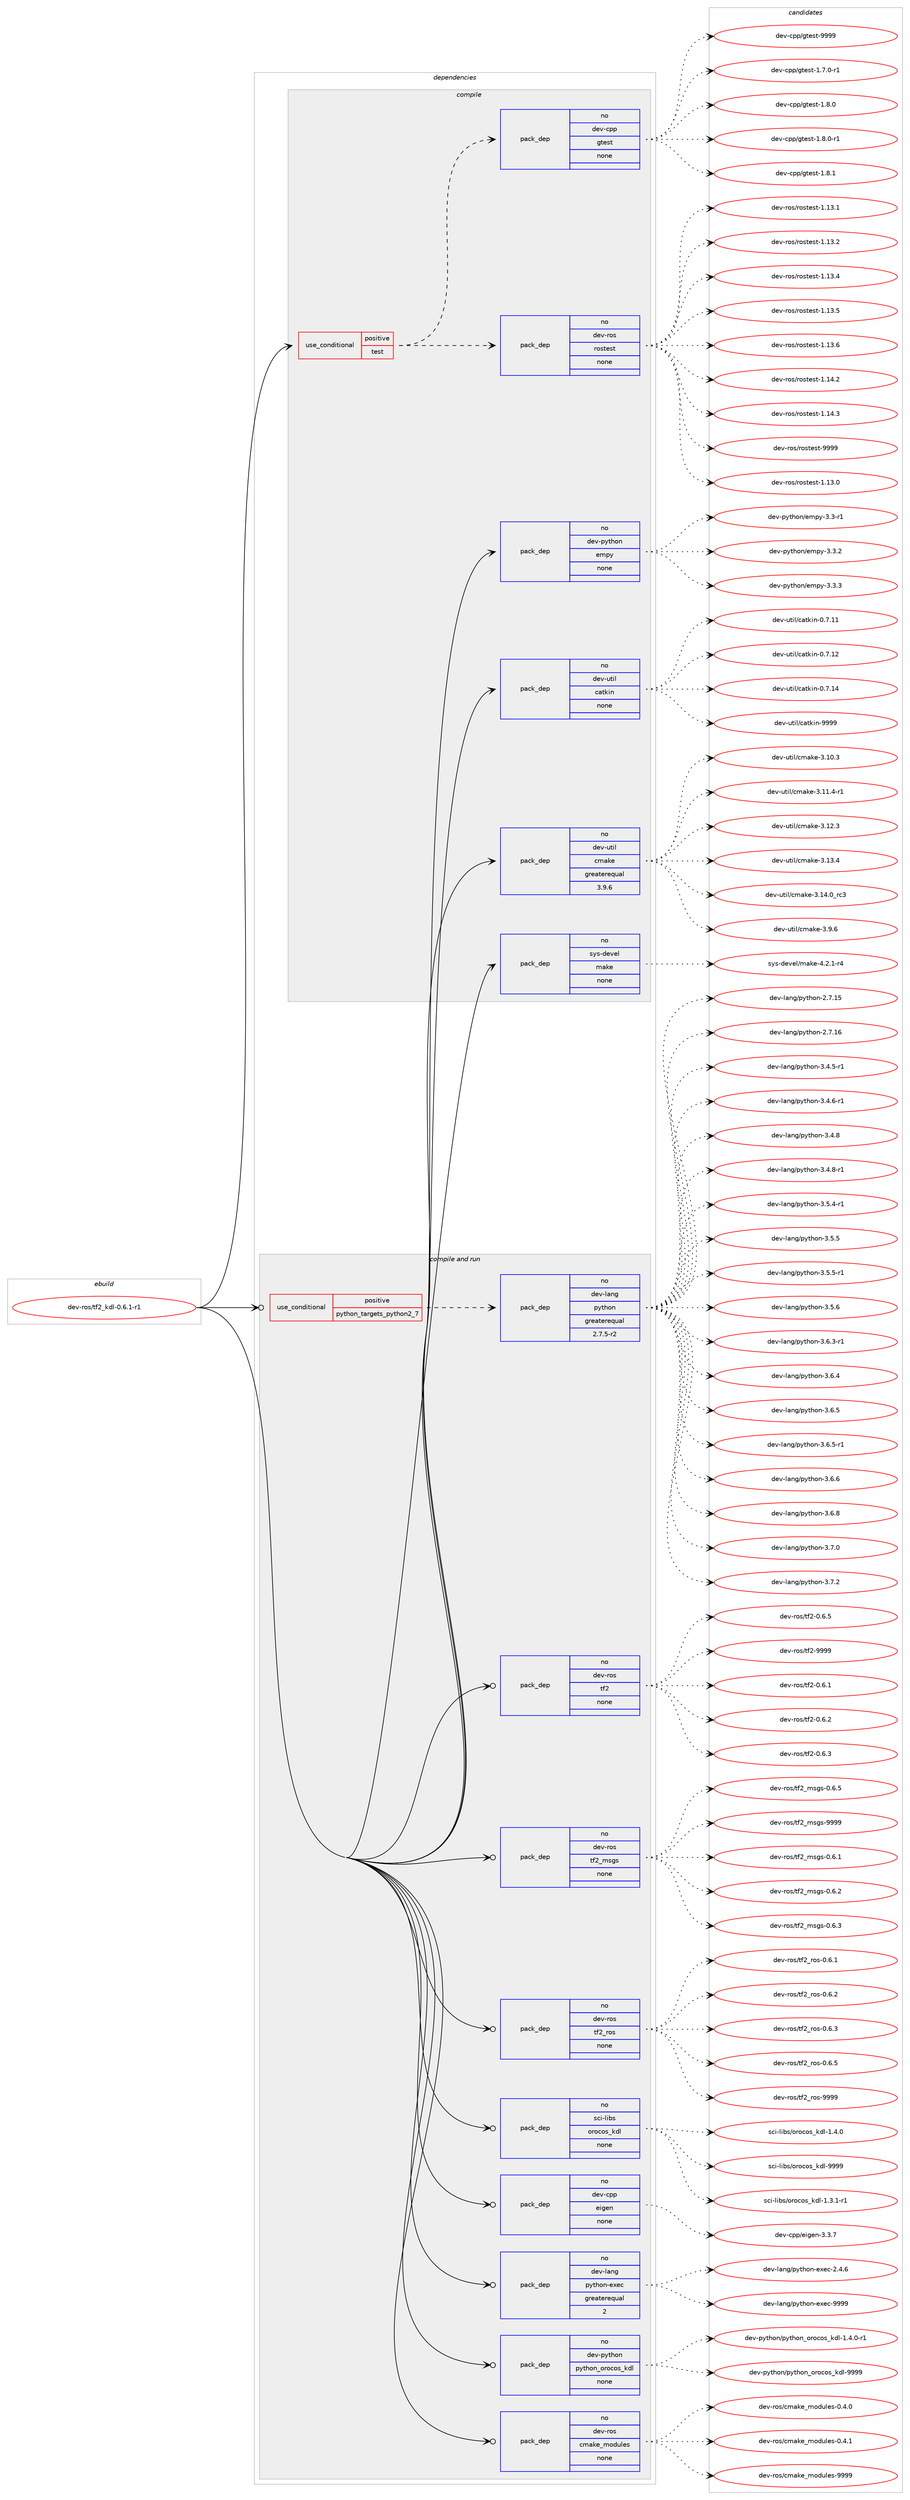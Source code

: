 digraph prolog {

# *************
# Graph options
# *************

newrank=true;
concentrate=true;
compound=true;
graph [rankdir=LR,fontname=Helvetica,fontsize=10,ranksep=1.5];#, ranksep=2.5, nodesep=0.2];
edge  [arrowhead=vee];
node  [fontname=Helvetica,fontsize=10];

# **********
# The ebuild
# **********

subgraph cluster_leftcol {
color=gray;
rank=same;
label=<<i>ebuild</i>>;
id [label="dev-ros/tf2_kdl-0.6.1-r1", color=red, width=4, href="../dev-ros/tf2_kdl-0.6.1-r1.svg"];
}

# ****************
# The dependencies
# ****************

subgraph cluster_midcol {
color=gray;
label=<<i>dependencies</i>>;
subgraph cluster_compile {
fillcolor="#eeeeee";
style=filled;
label=<<i>compile</i>>;
subgraph cond391541 {
dependency1475285 [label=<<TABLE BORDER="0" CELLBORDER="1" CELLSPACING="0" CELLPADDING="4"><TR><TD ROWSPAN="3" CELLPADDING="10">use_conditional</TD></TR><TR><TD>positive</TD></TR><TR><TD>test</TD></TR></TABLE>>, shape=none, color=red];
subgraph pack1060354 {
dependency1475286 [label=<<TABLE BORDER="0" CELLBORDER="1" CELLSPACING="0" CELLPADDING="4" WIDTH="220"><TR><TD ROWSPAN="6" CELLPADDING="30">pack_dep</TD></TR><TR><TD WIDTH="110">no</TD></TR><TR><TD>dev-ros</TD></TR><TR><TD>rostest</TD></TR><TR><TD>none</TD></TR><TR><TD></TD></TR></TABLE>>, shape=none, color=blue];
}
dependency1475285:e -> dependency1475286:w [weight=20,style="dashed",arrowhead="vee"];
subgraph pack1060355 {
dependency1475287 [label=<<TABLE BORDER="0" CELLBORDER="1" CELLSPACING="0" CELLPADDING="4" WIDTH="220"><TR><TD ROWSPAN="6" CELLPADDING="30">pack_dep</TD></TR><TR><TD WIDTH="110">no</TD></TR><TR><TD>dev-cpp</TD></TR><TR><TD>gtest</TD></TR><TR><TD>none</TD></TR><TR><TD></TD></TR></TABLE>>, shape=none, color=blue];
}
dependency1475285:e -> dependency1475287:w [weight=20,style="dashed",arrowhead="vee"];
}
id:e -> dependency1475285:w [weight=20,style="solid",arrowhead="vee"];
subgraph pack1060356 {
dependency1475288 [label=<<TABLE BORDER="0" CELLBORDER="1" CELLSPACING="0" CELLPADDING="4" WIDTH="220"><TR><TD ROWSPAN="6" CELLPADDING="30">pack_dep</TD></TR><TR><TD WIDTH="110">no</TD></TR><TR><TD>dev-python</TD></TR><TR><TD>empy</TD></TR><TR><TD>none</TD></TR><TR><TD></TD></TR></TABLE>>, shape=none, color=blue];
}
id:e -> dependency1475288:w [weight=20,style="solid",arrowhead="vee"];
subgraph pack1060357 {
dependency1475289 [label=<<TABLE BORDER="0" CELLBORDER="1" CELLSPACING="0" CELLPADDING="4" WIDTH="220"><TR><TD ROWSPAN="6" CELLPADDING="30">pack_dep</TD></TR><TR><TD WIDTH="110">no</TD></TR><TR><TD>dev-util</TD></TR><TR><TD>catkin</TD></TR><TR><TD>none</TD></TR><TR><TD></TD></TR></TABLE>>, shape=none, color=blue];
}
id:e -> dependency1475289:w [weight=20,style="solid",arrowhead="vee"];
subgraph pack1060358 {
dependency1475290 [label=<<TABLE BORDER="0" CELLBORDER="1" CELLSPACING="0" CELLPADDING="4" WIDTH="220"><TR><TD ROWSPAN="6" CELLPADDING="30">pack_dep</TD></TR><TR><TD WIDTH="110">no</TD></TR><TR><TD>dev-util</TD></TR><TR><TD>cmake</TD></TR><TR><TD>greaterequal</TD></TR><TR><TD>3.9.6</TD></TR></TABLE>>, shape=none, color=blue];
}
id:e -> dependency1475290:w [weight=20,style="solid",arrowhead="vee"];
subgraph pack1060359 {
dependency1475291 [label=<<TABLE BORDER="0" CELLBORDER="1" CELLSPACING="0" CELLPADDING="4" WIDTH="220"><TR><TD ROWSPAN="6" CELLPADDING="30">pack_dep</TD></TR><TR><TD WIDTH="110">no</TD></TR><TR><TD>sys-devel</TD></TR><TR><TD>make</TD></TR><TR><TD>none</TD></TR><TR><TD></TD></TR></TABLE>>, shape=none, color=blue];
}
id:e -> dependency1475291:w [weight=20,style="solid",arrowhead="vee"];
}
subgraph cluster_compileandrun {
fillcolor="#eeeeee";
style=filled;
label=<<i>compile and run</i>>;
subgraph cond391542 {
dependency1475292 [label=<<TABLE BORDER="0" CELLBORDER="1" CELLSPACING="0" CELLPADDING="4"><TR><TD ROWSPAN="3" CELLPADDING="10">use_conditional</TD></TR><TR><TD>positive</TD></TR><TR><TD>python_targets_python2_7</TD></TR></TABLE>>, shape=none, color=red];
subgraph pack1060360 {
dependency1475293 [label=<<TABLE BORDER="0" CELLBORDER="1" CELLSPACING="0" CELLPADDING="4" WIDTH="220"><TR><TD ROWSPAN="6" CELLPADDING="30">pack_dep</TD></TR><TR><TD WIDTH="110">no</TD></TR><TR><TD>dev-lang</TD></TR><TR><TD>python</TD></TR><TR><TD>greaterequal</TD></TR><TR><TD>2.7.5-r2</TD></TR></TABLE>>, shape=none, color=blue];
}
dependency1475292:e -> dependency1475293:w [weight=20,style="dashed",arrowhead="vee"];
}
id:e -> dependency1475292:w [weight=20,style="solid",arrowhead="odotvee"];
subgraph pack1060361 {
dependency1475294 [label=<<TABLE BORDER="0" CELLBORDER="1" CELLSPACING="0" CELLPADDING="4" WIDTH="220"><TR><TD ROWSPAN="6" CELLPADDING="30">pack_dep</TD></TR><TR><TD WIDTH="110">no</TD></TR><TR><TD>dev-cpp</TD></TR><TR><TD>eigen</TD></TR><TR><TD>none</TD></TR><TR><TD></TD></TR></TABLE>>, shape=none, color=blue];
}
id:e -> dependency1475294:w [weight=20,style="solid",arrowhead="odotvee"];
subgraph pack1060362 {
dependency1475295 [label=<<TABLE BORDER="0" CELLBORDER="1" CELLSPACING="0" CELLPADDING="4" WIDTH="220"><TR><TD ROWSPAN="6" CELLPADDING="30">pack_dep</TD></TR><TR><TD WIDTH="110">no</TD></TR><TR><TD>dev-lang</TD></TR><TR><TD>python-exec</TD></TR><TR><TD>greaterequal</TD></TR><TR><TD>2</TD></TR></TABLE>>, shape=none, color=blue];
}
id:e -> dependency1475295:w [weight=20,style="solid",arrowhead="odotvee"];
subgraph pack1060363 {
dependency1475296 [label=<<TABLE BORDER="0" CELLBORDER="1" CELLSPACING="0" CELLPADDING="4" WIDTH="220"><TR><TD ROWSPAN="6" CELLPADDING="30">pack_dep</TD></TR><TR><TD WIDTH="110">no</TD></TR><TR><TD>dev-python</TD></TR><TR><TD>python_orocos_kdl</TD></TR><TR><TD>none</TD></TR><TR><TD></TD></TR></TABLE>>, shape=none, color=blue];
}
id:e -> dependency1475296:w [weight=20,style="solid",arrowhead="odotvee"];
subgraph pack1060364 {
dependency1475297 [label=<<TABLE BORDER="0" CELLBORDER="1" CELLSPACING="0" CELLPADDING="4" WIDTH="220"><TR><TD ROWSPAN="6" CELLPADDING="30">pack_dep</TD></TR><TR><TD WIDTH="110">no</TD></TR><TR><TD>dev-ros</TD></TR><TR><TD>cmake_modules</TD></TR><TR><TD>none</TD></TR><TR><TD></TD></TR></TABLE>>, shape=none, color=blue];
}
id:e -> dependency1475297:w [weight=20,style="solid",arrowhead="odotvee"];
subgraph pack1060365 {
dependency1475298 [label=<<TABLE BORDER="0" CELLBORDER="1" CELLSPACING="0" CELLPADDING="4" WIDTH="220"><TR><TD ROWSPAN="6" CELLPADDING="30">pack_dep</TD></TR><TR><TD WIDTH="110">no</TD></TR><TR><TD>dev-ros</TD></TR><TR><TD>tf2</TD></TR><TR><TD>none</TD></TR><TR><TD></TD></TR></TABLE>>, shape=none, color=blue];
}
id:e -> dependency1475298:w [weight=20,style="solid",arrowhead="odotvee"];
subgraph pack1060366 {
dependency1475299 [label=<<TABLE BORDER="0" CELLBORDER="1" CELLSPACING="0" CELLPADDING="4" WIDTH="220"><TR><TD ROWSPAN="6" CELLPADDING="30">pack_dep</TD></TR><TR><TD WIDTH="110">no</TD></TR><TR><TD>dev-ros</TD></TR><TR><TD>tf2_msgs</TD></TR><TR><TD>none</TD></TR><TR><TD></TD></TR></TABLE>>, shape=none, color=blue];
}
id:e -> dependency1475299:w [weight=20,style="solid",arrowhead="odotvee"];
subgraph pack1060367 {
dependency1475300 [label=<<TABLE BORDER="0" CELLBORDER="1" CELLSPACING="0" CELLPADDING="4" WIDTH="220"><TR><TD ROWSPAN="6" CELLPADDING="30">pack_dep</TD></TR><TR><TD WIDTH="110">no</TD></TR><TR><TD>dev-ros</TD></TR><TR><TD>tf2_ros</TD></TR><TR><TD>none</TD></TR><TR><TD></TD></TR></TABLE>>, shape=none, color=blue];
}
id:e -> dependency1475300:w [weight=20,style="solid",arrowhead="odotvee"];
subgraph pack1060368 {
dependency1475301 [label=<<TABLE BORDER="0" CELLBORDER="1" CELLSPACING="0" CELLPADDING="4" WIDTH="220"><TR><TD ROWSPAN="6" CELLPADDING="30">pack_dep</TD></TR><TR><TD WIDTH="110">no</TD></TR><TR><TD>sci-libs</TD></TR><TR><TD>orocos_kdl</TD></TR><TR><TD>none</TD></TR><TR><TD></TD></TR></TABLE>>, shape=none, color=blue];
}
id:e -> dependency1475301:w [weight=20,style="solid",arrowhead="odotvee"];
}
subgraph cluster_run {
fillcolor="#eeeeee";
style=filled;
label=<<i>run</i>>;
}
}

# **************
# The candidates
# **************

subgraph cluster_choices {
rank=same;
color=gray;
label=<<i>candidates</i>>;

subgraph choice1060354 {
color=black;
nodesep=1;
choice100101118451141111154711411111511610111511645494649514648 [label="dev-ros/rostest-1.13.0", color=red, width=4,href="../dev-ros/rostest-1.13.0.svg"];
choice100101118451141111154711411111511610111511645494649514649 [label="dev-ros/rostest-1.13.1", color=red, width=4,href="../dev-ros/rostest-1.13.1.svg"];
choice100101118451141111154711411111511610111511645494649514650 [label="dev-ros/rostest-1.13.2", color=red, width=4,href="../dev-ros/rostest-1.13.2.svg"];
choice100101118451141111154711411111511610111511645494649514652 [label="dev-ros/rostest-1.13.4", color=red, width=4,href="../dev-ros/rostest-1.13.4.svg"];
choice100101118451141111154711411111511610111511645494649514653 [label="dev-ros/rostest-1.13.5", color=red, width=4,href="../dev-ros/rostest-1.13.5.svg"];
choice100101118451141111154711411111511610111511645494649514654 [label="dev-ros/rostest-1.13.6", color=red, width=4,href="../dev-ros/rostest-1.13.6.svg"];
choice100101118451141111154711411111511610111511645494649524650 [label="dev-ros/rostest-1.14.2", color=red, width=4,href="../dev-ros/rostest-1.14.2.svg"];
choice100101118451141111154711411111511610111511645494649524651 [label="dev-ros/rostest-1.14.3", color=red, width=4,href="../dev-ros/rostest-1.14.3.svg"];
choice10010111845114111115471141111151161011151164557575757 [label="dev-ros/rostest-9999", color=red, width=4,href="../dev-ros/rostest-9999.svg"];
dependency1475286:e -> choice100101118451141111154711411111511610111511645494649514648:w [style=dotted,weight="100"];
dependency1475286:e -> choice100101118451141111154711411111511610111511645494649514649:w [style=dotted,weight="100"];
dependency1475286:e -> choice100101118451141111154711411111511610111511645494649514650:w [style=dotted,weight="100"];
dependency1475286:e -> choice100101118451141111154711411111511610111511645494649514652:w [style=dotted,weight="100"];
dependency1475286:e -> choice100101118451141111154711411111511610111511645494649514653:w [style=dotted,weight="100"];
dependency1475286:e -> choice100101118451141111154711411111511610111511645494649514654:w [style=dotted,weight="100"];
dependency1475286:e -> choice100101118451141111154711411111511610111511645494649524650:w [style=dotted,weight="100"];
dependency1475286:e -> choice100101118451141111154711411111511610111511645494649524651:w [style=dotted,weight="100"];
dependency1475286:e -> choice10010111845114111115471141111151161011151164557575757:w [style=dotted,weight="100"];
}
subgraph choice1060355 {
color=black;
nodesep=1;
choice1001011184599112112471031161011151164549465546484511449 [label="dev-cpp/gtest-1.7.0-r1", color=red, width=4,href="../dev-cpp/gtest-1.7.0-r1.svg"];
choice100101118459911211247103116101115116454946564648 [label="dev-cpp/gtest-1.8.0", color=red, width=4,href="../dev-cpp/gtest-1.8.0.svg"];
choice1001011184599112112471031161011151164549465646484511449 [label="dev-cpp/gtest-1.8.0-r1", color=red, width=4,href="../dev-cpp/gtest-1.8.0-r1.svg"];
choice100101118459911211247103116101115116454946564649 [label="dev-cpp/gtest-1.8.1", color=red, width=4,href="../dev-cpp/gtest-1.8.1.svg"];
choice1001011184599112112471031161011151164557575757 [label="dev-cpp/gtest-9999", color=red, width=4,href="../dev-cpp/gtest-9999.svg"];
dependency1475287:e -> choice1001011184599112112471031161011151164549465546484511449:w [style=dotted,weight="100"];
dependency1475287:e -> choice100101118459911211247103116101115116454946564648:w [style=dotted,weight="100"];
dependency1475287:e -> choice1001011184599112112471031161011151164549465646484511449:w [style=dotted,weight="100"];
dependency1475287:e -> choice100101118459911211247103116101115116454946564649:w [style=dotted,weight="100"];
dependency1475287:e -> choice1001011184599112112471031161011151164557575757:w [style=dotted,weight="100"];
}
subgraph choice1060356 {
color=black;
nodesep=1;
choice1001011184511212111610411111047101109112121455146514511449 [label="dev-python/empy-3.3-r1", color=red, width=4,href="../dev-python/empy-3.3-r1.svg"];
choice1001011184511212111610411111047101109112121455146514650 [label="dev-python/empy-3.3.2", color=red, width=4,href="../dev-python/empy-3.3.2.svg"];
choice1001011184511212111610411111047101109112121455146514651 [label="dev-python/empy-3.3.3", color=red, width=4,href="../dev-python/empy-3.3.3.svg"];
dependency1475288:e -> choice1001011184511212111610411111047101109112121455146514511449:w [style=dotted,weight="100"];
dependency1475288:e -> choice1001011184511212111610411111047101109112121455146514650:w [style=dotted,weight="100"];
dependency1475288:e -> choice1001011184511212111610411111047101109112121455146514651:w [style=dotted,weight="100"];
}
subgraph choice1060357 {
color=black;
nodesep=1;
choice1001011184511711610510847999711610710511045484655464949 [label="dev-util/catkin-0.7.11", color=red, width=4,href="../dev-util/catkin-0.7.11.svg"];
choice1001011184511711610510847999711610710511045484655464950 [label="dev-util/catkin-0.7.12", color=red, width=4,href="../dev-util/catkin-0.7.12.svg"];
choice1001011184511711610510847999711610710511045484655464952 [label="dev-util/catkin-0.7.14", color=red, width=4,href="../dev-util/catkin-0.7.14.svg"];
choice100101118451171161051084799971161071051104557575757 [label="dev-util/catkin-9999", color=red, width=4,href="../dev-util/catkin-9999.svg"];
dependency1475289:e -> choice1001011184511711610510847999711610710511045484655464949:w [style=dotted,weight="100"];
dependency1475289:e -> choice1001011184511711610510847999711610710511045484655464950:w [style=dotted,weight="100"];
dependency1475289:e -> choice1001011184511711610510847999711610710511045484655464952:w [style=dotted,weight="100"];
dependency1475289:e -> choice100101118451171161051084799971161071051104557575757:w [style=dotted,weight="100"];
}
subgraph choice1060358 {
color=black;
nodesep=1;
choice1001011184511711610510847991099710710145514649484651 [label="dev-util/cmake-3.10.3", color=red, width=4,href="../dev-util/cmake-3.10.3.svg"];
choice10010111845117116105108479910997107101455146494946524511449 [label="dev-util/cmake-3.11.4-r1", color=red, width=4,href="../dev-util/cmake-3.11.4-r1.svg"];
choice1001011184511711610510847991099710710145514649504651 [label="dev-util/cmake-3.12.3", color=red, width=4,href="../dev-util/cmake-3.12.3.svg"];
choice1001011184511711610510847991099710710145514649514652 [label="dev-util/cmake-3.13.4", color=red, width=4,href="../dev-util/cmake-3.13.4.svg"];
choice1001011184511711610510847991099710710145514649524648951149951 [label="dev-util/cmake-3.14.0_rc3", color=red, width=4,href="../dev-util/cmake-3.14.0_rc3.svg"];
choice10010111845117116105108479910997107101455146574654 [label="dev-util/cmake-3.9.6", color=red, width=4,href="../dev-util/cmake-3.9.6.svg"];
dependency1475290:e -> choice1001011184511711610510847991099710710145514649484651:w [style=dotted,weight="100"];
dependency1475290:e -> choice10010111845117116105108479910997107101455146494946524511449:w [style=dotted,weight="100"];
dependency1475290:e -> choice1001011184511711610510847991099710710145514649504651:w [style=dotted,weight="100"];
dependency1475290:e -> choice1001011184511711610510847991099710710145514649514652:w [style=dotted,weight="100"];
dependency1475290:e -> choice1001011184511711610510847991099710710145514649524648951149951:w [style=dotted,weight="100"];
dependency1475290:e -> choice10010111845117116105108479910997107101455146574654:w [style=dotted,weight="100"];
}
subgraph choice1060359 {
color=black;
nodesep=1;
choice1151211154510010111810110847109971071014552465046494511452 [label="sys-devel/make-4.2.1-r4", color=red, width=4,href="../sys-devel/make-4.2.1-r4.svg"];
dependency1475291:e -> choice1151211154510010111810110847109971071014552465046494511452:w [style=dotted,weight="100"];
}
subgraph choice1060360 {
color=black;
nodesep=1;
choice10010111845108971101034711212111610411111045504655464953 [label="dev-lang/python-2.7.15", color=red, width=4,href="../dev-lang/python-2.7.15.svg"];
choice10010111845108971101034711212111610411111045504655464954 [label="dev-lang/python-2.7.16", color=red, width=4,href="../dev-lang/python-2.7.16.svg"];
choice1001011184510897110103471121211161041111104551465246534511449 [label="dev-lang/python-3.4.5-r1", color=red, width=4,href="../dev-lang/python-3.4.5-r1.svg"];
choice1001011184510897110103471121211161041111104551465246544511449 [label="dev-lang/python-3.4.6-r1", color=red, width=4,href="../dev-lang/python-3.4.6-r1.svg"];
choice100101118451089711010347112121116104111110455146524656 [label="dev-lang/python-3.4.8", color=red, width=4,href="../dev-lang/python-3.4.8.svg"];
choice1001011184510897110103471121211161041111104551465246564511449 [label="dev-lang/python-3.4.8-r1", color=red, width=4,href="../dev-lang/python-3.4.8-r1.svg"];
choice1001011184510897110103471121211161041111104551465346524511449 [label="dev-lang/python-3.5.4-r1", color=red, width=4,href="../dev-lang/python-3.5.4-r1.svg"];
choice100101118451089711010347112121116104111110455146534653 [label="dev-lang/python-3.5.5", color=red, width=4,href="../dev-lang/python-3.5.5.svg"];
choice1001011184510897110103471121211161041111104551465346534511449 [label="dev-lang/python-3.5.5-r1", color=red, width=4,href="../dev-lang/python-3.5.5-r1.svg"];
choice100101118451089711010347112121116104111110455146534654 [label="dev-lang/python-3.5.6", color=red, width=4,href="../dev-lang/python-3.5.6.svg"];
choice1001011184510897110103471121211161041111104551465446514511449 [label="dev-lang/python-3.6.3-r1", color=red, width=4,href="../dev-lang/python-3.6.3-r1.svg"];
choice100101118451089711010347112121116104111110455146544652 [label="dev-lang/python-3.6.4", color=red, width=4,href="../dev-lang/python-3.6.4.svg"];
choice100101118451089711010347112121116104111110455146544653 [label="dev-lang/python-3.6.5", color=red, width=4,href="../dev-lang/python-3.6.5.svg"];
choice1001011184510897110103471121211161041111104551465446534511449 [label="dev-lang/python-3.6.5-r1", color=red, width=4,href="../dev-lang/python-3.6.5-r1.svg"];
choice100101118451089711010347112121116104111110455146544654 [label="dev-lang/python-3.6.6", color=red, width=4,href="../dev-lang/python-3.6.6.svg"];
choice100101118451089711010347112121116104111110455146544656 [label="dev-lang/python-3.6.8", color=red, width=4,href="../dev-lang/python-3.6.8.svg"];
choice100101118451089711010347112121116104111110455146554648 [label="dev-lang/python-3.7.0", color=red, width=4,href="../dev-lang/python-3.7.0.svg"];
choice100101118451089711010347112121116104111110455146554650 [label="dev-lang/python-3.7.2", color=red, width=4,href="../dev-lang/python-3.7.2.svg"];
dependency1475293:e -> choice10010111845108971101034711212111610411111045504655464953:w [style=dotted,weight="100"];
dependency1475293:e -> choice10010111845108971101034711212111610411111045504655464954:w [style=dotted,weight="100"];
dependency1475293:e -> choice1001011184510897110103471121211161041111104551465246534511449:w [style=dotted,weight="100"];
dependency1475293:e -> choice1001011184510897110103471121211161041111104551465246544511449:w [style=dotted,weight="100"];
dependency1475293:e -> choice100101118451089711010347112121116104111110455146524656:w [style=dotted,weight="100"];
dependency1475293:e -> choice1001011184510897110103471121211161041111104551465246564511449:w [style=dotted,weight="100"];
dependency1475293:e -> choice1001011184510897110103471121211161041111104551465346524511449:w [style=dotted,weight="100"];
dependency1475293:e -> choice100101118451089711010347112121116104111110455146534653:w [style=dotted,weight="100"];
dependency1475293:e -> choice1001011184510897110103471121211161041111104551465346534511449:w [style=dotted,weight="100"];
dependency1475293:e -> choice100101118451089711010347112121116104111110455146534654:w [style=dotted,weight="100"];
dependency1475293:e -> choice1001011184510897110103471121211161041111104551465446514511449:w [style=dotted,weight="100"];
dependency1475293:e -> choice100101118451089711010347112121116104111110455146544652:w [style=dotted,weight="100"];
dependency1475293:e -> choice100101118451089711010347112121116104111110455146544653:w [style=dotted,weight="100"];
dependency1475293:e -> choice1001011184510897110103471121211161041111104551465446534511449:w [style=dotted,weight="100"];
dependency1475293:e -> choice100101118451089711010347112121116104111110455146544654:w [style=dotted,weight="100"];
dependency1475293:e -> choice100101118451089711010347112121116104111110455146544656:w [style=dotted,weight="100"];
dependency1475293:e -> choice100101118451089711010347112121116104111110455146554648:w [style=dotted,weight="100"];
dependency1475293:e -> choice100101118451089711010347112121116104111110455146554650:w [style=dotted,weight="100"];
}
subgraph choice1060361 {
color=black;
nodesep=1;
choice100101118459911211247101105103101110455146514655 [label="dev-cpp/eigen-3.3.7", color=red, width=4,href="../dev-cpp/eigen-3.3.7.svg"];
dependency1475294:e -> choice100101118459911211247101105103101110455146514655:w [style=dotted,weight="100"];
}
subgraph choice1060362 {
color=black;
nodesep=1;
choice1001011184510897110103471121211161041111104510112010199455046524654 [label="dev-lang/python-exec-2.4.6", color=red, width=4,href="../dev-lang/python-exec-2.4.6.svg"];
choice10010111845108971101034711212111610411111045101120101994557575757 [label="dev-lang/python-exec-9999", color=red, width=4,href="../dev-lang/python-exec-9999.svg"];
dependency1475295:e -> choice1001011184510897110103471121211161041111104510112010199455046524654:w [style=dotted,weight="100"];
dependency1475295:e -> choice10010111845108971101034711212111610411111045101120101994557575757:w [style=dotted,weight="100"];
}
subgraph choice1060363 {
color=black;
nodesep=1;
choice10010111845112121116104111110471121211161041111109511111411199111115951071001084549465246484511449 [label="dev-python/python_orocos_kdl-1.4.0-r1", color=red, width=4,href="../dev-python/python_orocos_kdl-1.4.0-r1.svg"];
choice10010111845112121116104111110471121211161041111109511111411199111115951071001084557575757 [label="dev-python/python_orocos_kdl-9999", color=red, width=4,href="../dev-python/python_orocos_kdl-9999.svg"];
dependency1475296:e -> choice10010111845112121116104111110471121211161041111109511111411199111115951071001084549465246484511449:w [style=dotted,weight="100"];
dependency1475296:e -> choice10010111845112121116104111110471121211161041111109511111411199111115951071001084557575757:w [style=dotted,weight="100"];
}
subgraph choice1060364 {
color=black;
nodesep=1;
choice1001011184511411111547991099710710195109111100117108101115454846524648 [label="dev-ros/cmake_modules-0.4.0", color=red, width=4,href="../dev-ros/cmake_modules-0.4.0.svg"];
choice1001011184511411111547991099710710195109111100117108101115454846524649 [label="dev-ros/cmake_modules-0.4.1", color=red, width=4,href="../dev-ros/cmake_modules-0.4.1.svg"];
choice10010111845114111115479910997107101951091111001171081011154557575757 [label="dev-ros/cmake_modules-9999", color=red, width=4,href="../dev-ros/cmake_modules-9999.svg"];
dependency1475297:e -> choice1001011184511411111547991099710710195109111100117108101115454846524648:w [style=dotted,weight="100"];
dependency1475297:e -> choice1001011184511411111547991099710710195109111100117108101115454846524649:w [style=dotted,weight="100"];
dependency1475297:e -> choice10010111845114111115479910997107101951091111001171081011154557575757:w [style=dotted,weight="100"];
}
subgraph choice1060365 {
color=black;
nodesep=1;
choice100101118451141111154711610250454846544649 [label="dev-ros/tf2-0.6.1", color=red, width=4,href="../dev-ros/tf2-0.6.1.svg"];
choice100101118451141111154711610250454846544650 [label="dev-ros/tf2-0.6.2", color=red, width=4,href="../dev-ros/tf2-0.6.2.svg"];
choice100101118451141111154711610250454846544651 [label="dev-ros/tf2-0.6.3", color=red, width=4,href="../dev-ros/tf2-0.6.3.svg"];
choice100101118451141111154711610250454846544653 [label="dev-ros/tf2-0.6.5", color=red, width=4,href="../dev-ros/tf2-0.6.5.svg"];
choice1001011184511411111547116102504557575757 [label="dev-ros/tf2-9999", color=red, width=4,href="../dev-ros/tf2-9999.svg"];
dependency1475298:e -> choice100101118451141111154711610250454846544649:w [style=dotted,weight="100"];
dependency1475298:e -> choice100101118451141111154711610250454846544650:w [style=dotted,weight="100"];
dependency1475298:e -> choice100101118451141111154711610250454846544651:w [style=dotted,weight="100"];
dependency1475298:e -> choice100101118451141111154711610250454846544653:w [style=dotted,weight="100"];
dependency1475298:e -> choice1001011184511411111547116102504557575757:w [style=dotted,weight="100"];
}
subgraph choice1060366 {
color=black;
nodesep=1;
choice10010111845114111115471161025095109115103115454846544649 [label="dev-ros/tf2_msgs-0.6.1", color=red, width=4,href="../dev-ros/tf2_msgs-0.6.1.svg"];
choice10010111845114111115471161025095109115103115454846544650 [label="dev-ros/tf2_msgs-0.6.2", color=red, width=4,href="../dev-ros/tf2_msgs-0.6.2.svg"];
choice10010111845114111115471161025095109115103115454846544651 [label="dev-ros/tf2_msgs-0.6.3", color=red, width=4,href="../dev-ros/tf2_msgs-0.6.3.svg"];
choice10010111845114111115471161025095109115103115454846544653 [label="dev-ros/tf2_msgs-0.6.5", color=red, width=4,href="../dev-ros/tf2_msgs-0.6.5.svg"];
choice100101118451141111154711610250951091151031154557575757 [label="dev-ros/tf2_msgs-9999", color=red, width=4,href="../dev-ros/tf2_msgs-9999.svg"];
dependency1475299:e -> choice10010111845114111115471161025095109115103115454846544649:w [style=dotted,weight="100"];
dependency1475299:e -> choice10010111845114111115471161025095109115103115454846544650:w [style=dotted,weight="100"];
dependency1475299:e -> choice10010111845114111115471161025095109115103115454846544651:w [style=dotted,weight="100"];
dependency1475299:e -> choice10010111845114111115471161025095109115103115454846544653:w [style=dotted,weight="100"];
dependency1475299:e -> choice100101118451141111154711610250951091151031154557575757:w [style=dotted,weight="100"];
}
subgraph choice1060367 {
color=black;
nodesep=1;
choice10010111845114111115471161025095114111115454846544649 [label="dev-ros/tf2_ros-0.6.1", color=red, width=4,href="../dev-ros/tf2_ros-0.6.1.svg"];
choice10010111845114111115471161025095114111115454846544650 [label="dev-ros/tf2_ros-0.6.2", color=red, width=4,href="../dev-ros/tf2_ros-0.6.2.svg"];
choice10010111845114111115471161025095114111115454846544651 [label="dev-ros/tf2_ros-0.6.3", color=red, width=4,href="../dev-ros/tf2_ros-0.6.3.svg"];
choice10010111845114111115471161025095114111115454846544653 [label="dev-ros/tf2_ros-0.6.5", color=red, width=4,href="../dev-ros/tf2_ros-0.6.5.svg"];
choice100101118451141111154711610250951141111154557575757 [label="dev-ros/tf2_ros-9999", color=red, width=4,href="../dev-ros/tf2_ros-9999.svg"];
dependency1475300:e -> choice10010111845114111115471161025095114111115454846544649:w [style=dotted,weight="100"];
dependency1475300:e -> choice10010111845114111115471161025095114111115454846544650:w [style=dotted,weight="100"];
dependency1475300:e -> choice10010111845114111115471161025095114111115454846544651:w [style=dotted,weight="100"];
dependency1475300:e -> choice10010111845114111115471161025095114111115454846544653:w [style=dotted,weight="100"];
dependency1475300:e -> choice100101118451141111154711610250951141111154557575757:w [style=dotted,weight="100"];
}
subgraph choice1060368 {
color=black;
nodesep=1;
choice1159910545108105981154711111411199111115951071001084549465146494511449 [label="sci-libs/orocos_kdl-1.3.1-r1", color=red, width=4,href="../sci-libs/orocos_kdl-1.3.1-r1.svg"];
choice115991054510810598115471111141119911111595107100108454946524648 [label="sci-libs/orocos_kdl-1.4.0", color=red, width=4,href="../sci-libs/orocos_kdl-1.4.0.svg"];
choice1159910545108105981154711111411199111115951071001084557575757 [label="sci-libs/orocos_kdl-9999", color=red, width=4,href="../sci-libs/orocos_kdl-9999.svg"];
dependency1475301:e -> choice1159910545108105981154711111411199111115951071001084549465146494511449:w [style=dotted,weight="100"];
dependency1475301:e -> choice115991054510810598115471111141119911111595107100108454946524648:w [style=dotted,weight="100"];
dependency1475301:e -> choice1159910545108105981154711111411199111115951071001084557575757:w [style=dotted,weight="100"];
}
}

}
